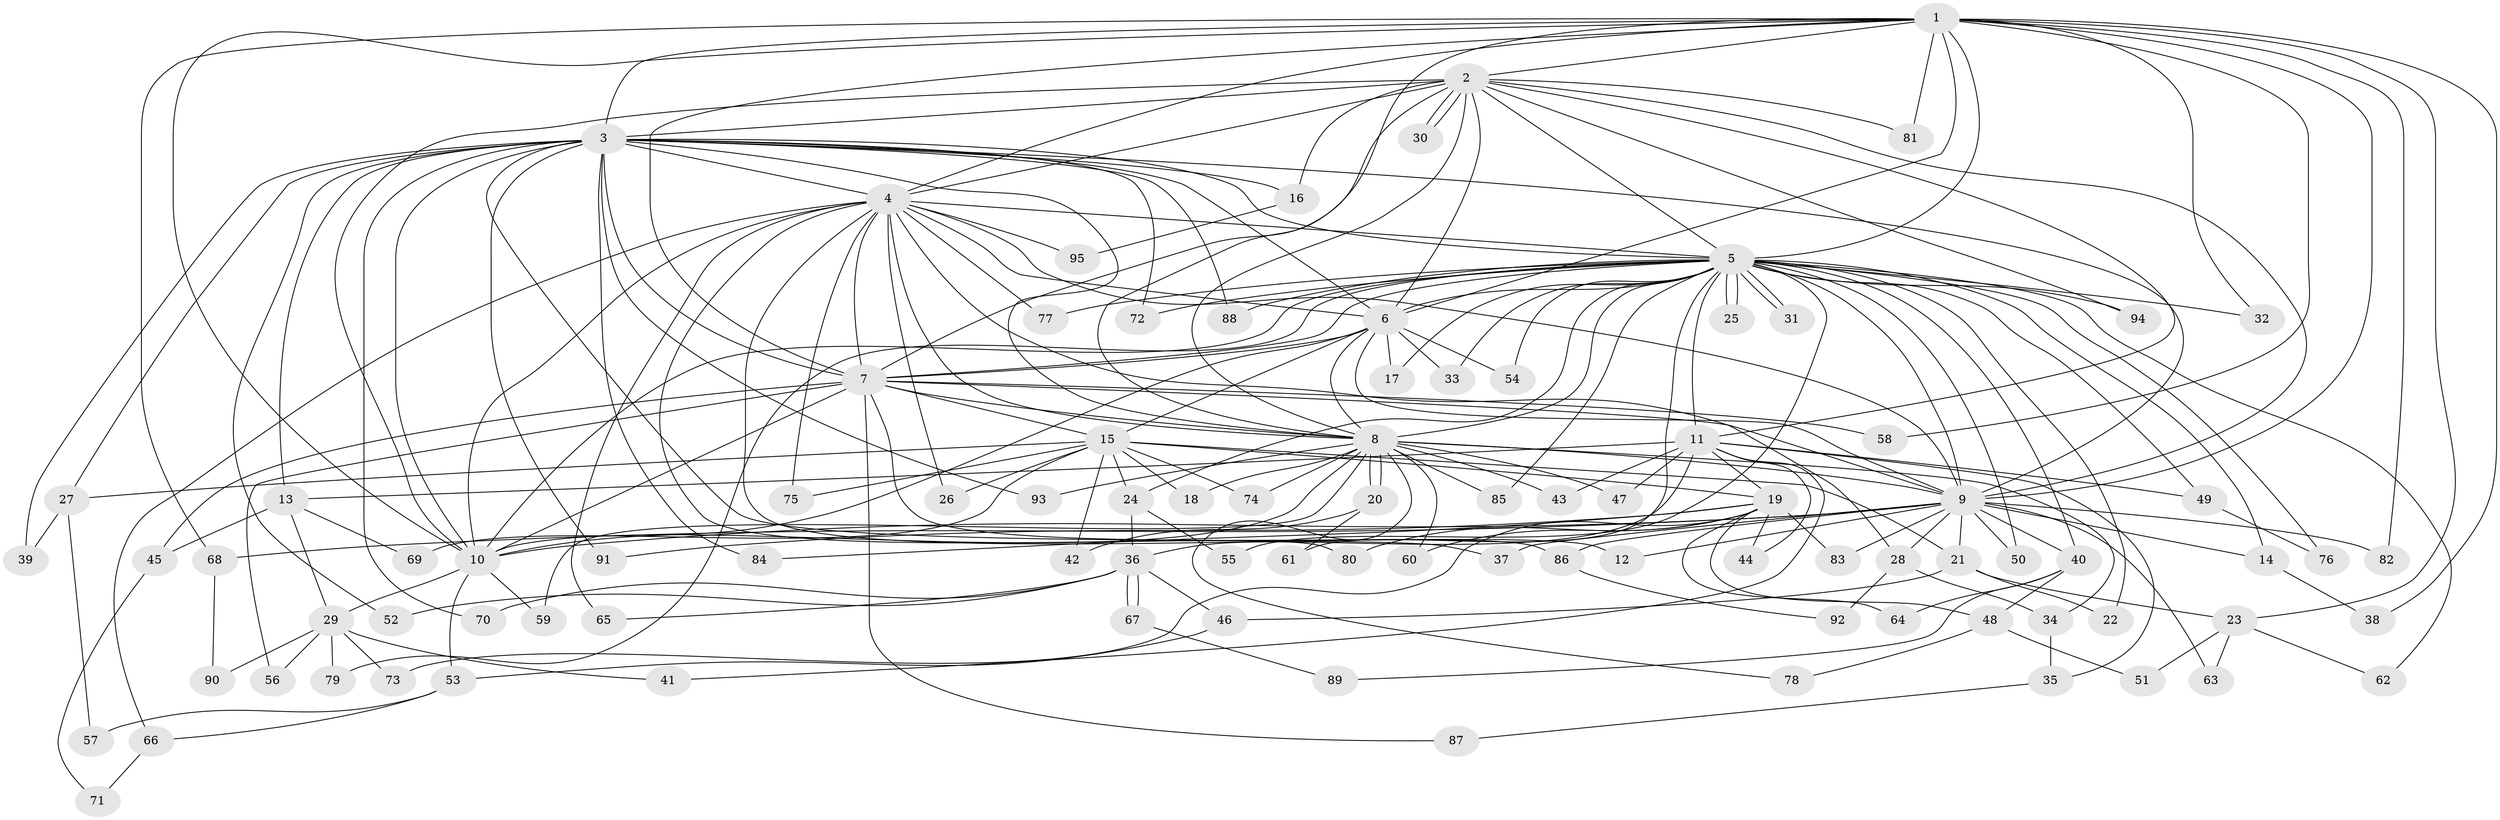 // coarse degree distribution, {15: 0.0136986301369863, 13: 0.0410958904109589, 30: 0.0136986301369863, 16: 0.0136986301369863, 29: 0.0136986301369863, 21: 0.0136986301369863, 20: 0.0136986301369863, 12: 0.0136986301369863, 2: 0.589041095890411, 10: 0.0136986301369863, 3: 0.1095890410958904, 11: 0.0136986301369863, 4: 0.0684931506849315, 6: 0.0136986301369863, 5: 0.0273972602739726, 8: 0.0136986301369863, 1: 0.0136986301369863}
// Generated by graph-tools (version 1.1) at 2025/41/03/06/25 10:41:44]
// undirected, 95 vertices, 215 edges
graph export_dot {
graph [start="1"]
  node [color=gray90,style=filled];
  1;
  2;
  3;
  4;
  5;
  6;
  7;
  8;
  9;
  10;
  11;
  12;
  13;
  14;
  15;
  16;
  17;
  18;
  19;
  20;
  21;
  22;
  23;
  24;
  25;
  26;
  27;
  28;
  29;
  30;
  31;
  32;
  33;
  34;
  35;
  36;
  37;
  38;
  39;
  40;
  41;
  42;
  43;
  44;
  45;
  46;
  47;
  48;
  49;
  50;
  51;
  52;
  53;
  54;
  55;
  56;
  57;
  58;
  59;
  60;
  61;
  62;
  63;
  64;
  65;
  66;
  67;
  68;
  69;
  70;
  71;
  72;
  73;
  74;
  75;
  76;
  77;
  78;
  79;
  80;
  81;
  82;
  83;
  84;
  85;
  86;
  87;
  88;
  89;
  90;
  91;
  92;
  93;
  94;
  95;
  1 -- 2;
  1 -- 3;
  1 -- 4;
  1 -- 5;
  1 -- 6;
  1 -- 7;
  1 -- 8;
  1 -- 9;
  1 -- 10;
  1 -- 23;
  1 -- 32;
  1 -- 38;
  1 -- 58;
  1 -- 68;
  1 -- 81;
  1 -- 82;
  2 -- 3;
  2 -- 4;
  2 -- 5;
  2 -- 6;
  2 -- 7;
  2 -- 8;
  2 -- 9;
  2 -- 10;
  2 -- 11;
  2 -- 16;
  2 -- 30;
  2 -- 30;
  2 -- 81;
  2 -- 94;
  3 -- 4;
  3 -- 5;
  3 -- 6;
  3 -- 7;
  3 -- 8;
  3 -- 9;
  3 -- 10;
  3 -- 13;
  3 -- 16;
  3 -- 27;
  3 -- 37;
  3 -- 39;
  3 -- 52;
  3 -- 70;
  3 -- 72;
  3 -- 84;
  3 -- 88;
  3 -- 91;
  3 -- 93;
  4 -- 5;
  4 -- 6;
  4 -- 7;
  4 -- 8;
  4 -- 9;
  4 -- 10;
  4 -- 26;
  4 -- 28;
  4 -- 65;
  4 -- 66;
  4 -- 75;
  4 -- 77;
  4 -- 80;
  4 -- 86;
  4 -- 95;
  5 -- 6;
  5 -- 7;
  5 -- 8;
  5 -- 9;
  5 -- 10;
  5 -- 11;
  5 -- 14;
  5 -- 17;
  5 -- 22;
  5 -- 24;
  5 -- 25;
  5 -- 25;
  5 -- 31;
  5 -- 31;
  5 -- 32;
  5 -- 33;
  5 -- 40;
  5 -- 49;
  5 -- 50;
  5 -- 54;
  5 -- 55;
  5 -- 61;
  5 -- 62;
  5 -- 72;
  5 -- 76;
  5 -- 77;
  5 -- 79;
  5 -- 85;
  5 -- 88;
  5 -- 94;
  6 -- 7;
  6 -- 8;
  6 -- 9;
  6 -- 10;
  6 -- 15;
  6 -- 17;
  6 -- 33;
  6 -- 54;
  7 -- 8;
  7 -- 9;
  7 -- 10;
  7 -- 12;
  7 -- 15;
  7 -- 45;
  7 -- 56;
  7 -- 58;
  7 -- 87;
  8 -- 9;
  8 -- 10;
  8 -- 18;
  8 -- 20;
  8 -- 20;
  8 -- 34;
  8 -- 43;
  8 -- 47;
  8 -- 59;
  8 -- 60;
  8 -- 74;
  8 -- 78;
  8 -- 85;
  8 -- 93;
  9 -- 10;
  9 -- 12;
  9 -- 14;
  9 -- 21;
  9 -- 28;
  9 -- 37;
  9 -- 40;
  9 -- 50;
  9 -- 63;
  9 -- 68;
  9 -- 82;
  9 -- 83;
  9 -- 86;
  10 -- 29;
  10 -- 53;
  10 -- 59;
  11 -- 13;
  11 -- 19;
  11 -- 35;
  11 -- 36;
  11 -- 41;
  11 -- 43;
  11 -- 44;
  11 -- 47;
  11 -- 49;
  13 -- 29;
  13 -- 45;
  13 -- 69;
  14 -- 38;
  15 -- 18;
  15 -- 19;
  15 -- 21;
  15 -- 24;
  15 -- 26;
  15 -- 27;
  15 -- 42;
  15 -- 69;
  15 -- 74;
  15 -- 75;
  16 -- 95;
  19 -- 44;
  19 -- 48;
  19 -- 60;
  19 -- 64;
  19 -- 73;
  19 -- 80;
  19 -- 83;
  19 -- 84;
  19 -- 91;
  20 -- 42;
  20 -- 61;
  21 -- 22;
  21 -- 23;
  21 -- 46;
  23 -- 51;
  23 -- 62;
  23 -- 63;
  24 -- 36;
  24 -- 55;
  27 -- 39;
  27 -- 57;
  28 -- 34;
  28 -- 92;
  29 -- 41;
  29 -- 56;
  29 -- 73;
  29 -- 79;
  29 -- 90;
  34 -- 35;
  35 -- 87;
  36 -- 46;
  36 -- 52;
  36 -- 65;
  36 -- 67;
  36 -- 67;
  36 -- 70;
  40 -- 48;
  40 -- 64;
  40 -- 89;
  45 -- 71;
  46 -- 53;
  48 -- 51;
  48 -- 78;
  49 -- 76;
  53 -- 57;
  53 -- 66;
  66 -- 71;
  67 -- 89;
  68 -- 90;
  86 -- 92;
}
